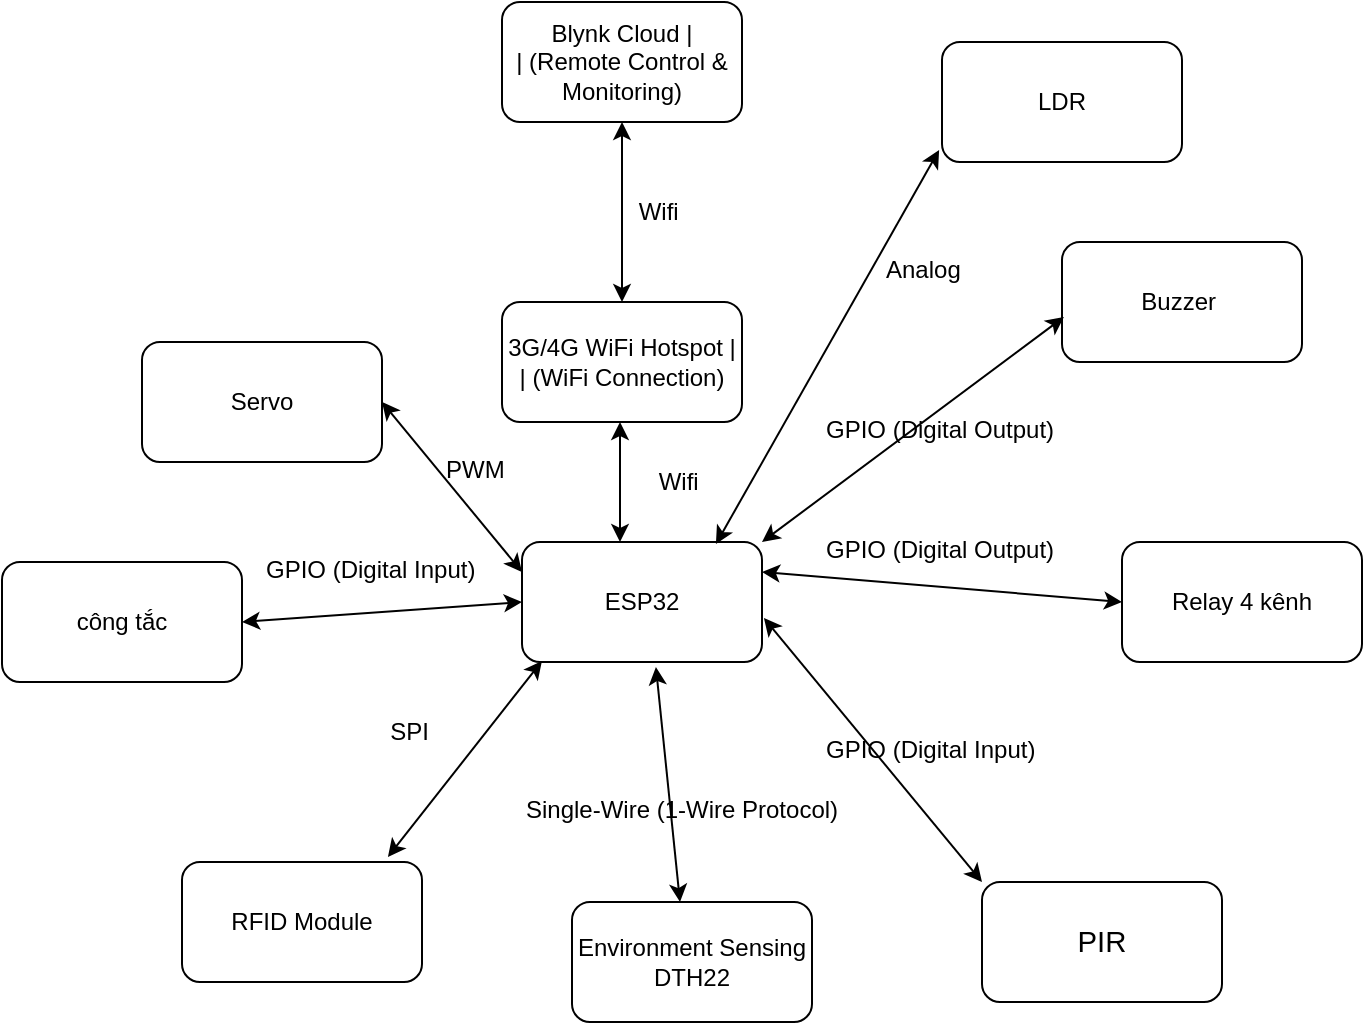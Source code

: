 <mxfile>
    <diagram id="O9zc1JAPMszDNkS3XDc8" name="Page-1">
        <mxGraphModel dx="1002" dy="659" grid="1" gridSize="10" guides="1" tooltips="1" connect="1" arrows="1" fold="1" page="1" pageScale="1" pageWidth="850" pageHeight="1100" math="0" shadow="0">
            <root>
                <mxCell id="0"/>
                <mxCell id="1" parent="0"/>
                <mxCell id="2" value="ESP32" style="rounded=1;whiteSpace=wrap;html=1;" parent="1" vertex="1">
                    <mxGeometry x="280" y="370" width="120" height="60" as="geometry"/>
                </mxCell>
                <mxCell id="3" value="&lt;div&gt;3G/4G WiFi Hotspot        |&lt;br/&gt;|       (WiFi Connection)&lt;/div&gt;" style="rounded=1;whiteSpace=wrap;html=1;" parent="1" vertex="1">
                    <mxGeometry x="270" y="250" width="120" height="60" as="geometry"/>
                </mxCell>
                <mxCell id="4" value="&lt;div&gt;RFID Module&lt;/div&gt;" style="rounded=1;whiteSpace=wrap;html=1;" parent="1" vertex="1">
                    <mxGeometry x="110" y="530" width="120" height="60" as="geometry"/>
                </mxCell>
                <mxCell id="5" value="&lt;div&gt;Blynk Cloud               |&lt;br/&gt;|   (Remote Control &amp;amp; Monitoring)&lt;/div&gt;" style="rounded=1;whiteSpace=wrap;html=1;" parent="1" vertex="1">
                    <mxGeometry x="270" y="100" width="120" height="60" as="geometry"/>
                </mxCell>
                <mxCell id="8" value="&lt;div&gt;SPI&amp;nbsp;&lt;/div&gt;" style="text;html=1;align=center;verticalAlign=middle;resizable=0;points=[];autosize=1;strokeColor=none;fillColor=none;" parent="1" vertex="1">
                    <mxGeometry x="200" y="450" width="50" height="30" as="geometry"/>
                </mxCell>
                <mxCell id="11" value="Wifi&amp;nbsp;" style="text;html=1;align=center;verticalAlign=middle;whiteSpace=wrap;rounded=0;" parent="1" vertex="1">
                    <mxGeometry x="320" y="190" width="60" height="30" as="geometry"/>
                </mxCell>
                <mxCell id="13" value="Wifi&amp;nbsp;" style="text;html=1;align=center;verticalAlign=middle;whiteSpace=wrap;rounded=0;" parent="1" vertex="1">
                    <mxGeometry x="330" y="325" width="60" height="30" as="geometry"/>
                </mxCell>
                <mxCell id="14" value="" style="endArrow=classic;startArrow=classic;html=1;entryX=0.5;entryY=1;entryDx=0;entryDy=0;exitX=0.5;exitY=0;exitDx=0;exitDy=0;" parent="1" edge="1">
                    <mxGeometry width="50" height="50" relative="1" as="geometry">
                        <mxPoint x="329" y="370" as="sourcePoint"/>
                        <mxPoint x="329" y="310" as="targetPoint"/>
                    </mxGeometry>
                </mxCell>
                <mxCell id="15" value="&lt;div&gt;Environment Sensing DTH22&lt;/div&gt;" style="rounded=1;whiteSpace=wrap;html=1;" parent="1" vertex="1">
                    <mxGeometry x="305" y="550" width="120" height="60" as="geometry"/>
                </mxCell>
                <mxCell id="16" value="" style="endArrow=classic;startArrow=classic;html=1;exitX=0.45;exitY=0;exitDx=0;exitDy=0;exitPerimeter=0;entryX=0.558;entryY=1.042;entryDx=0;entryDy=0;entryPerimeter=0;" parent="1" source="15" target="2" edge="1">
                    <mxGeometry width="50" height="50" relative="1" as="geometry">
                        <mxPoint x="320" y="460" as="sourcePoint"/>
                        <mxPoint x="370" y="410" as="targetPoint"/>
                    </mxGeometry>
                </mxCell>
                <mxCell id="17" value="&lt;span id=&quot;docs-internal-guid-bf08e1e7-7fff-56b9-9a18-f6ef462b0949&quot;&gt;&lt;span style=&quot;font-size: 11pt; font-family: Arial, sans-serif; color: rgb(0, 0, 0); background-color: transparent; font-variant-numeric: normal; font-variant-east-asian: normal; font-variant-alternates: normal; font-variant-position: normal; font-variant-emoji: normal; vertical-align: baseline; white-space-collapse: preserve;&quot;&gt;PIR&lt;/span&gt;&lt;/span&gt;" style="rounded=1;whiteSpace=wrap;html=1;" parent="1" vertex="1">
                    <mxGeometry x="510" y="540" width="120" height="60" as="geometry"/>
                </mxCell>
                <mxCell id="18" value="" style="endArrow=classic;startArrow=classic;html=1;exitX=0;exitY=0;exitDx=0;exitDy=0;entryX=1.008;entryY=0.633;entryDx=0;entryDy=0;entryPerimeter=0;" parent="1" source="17" target="2" edge="1">
                    <mxGeometry width="50" height="50" relative="1" as="geometry">
                        <mxPoint x="320" y="460" as="sourcePoint"/>
                        <mxPoint x="370" y="410" as="targetPoint"/>
                    </mxGeometry>
                </mxCell>
                <mxCell id="20" value="Relay 4 kênh" style="rounded=1;whiteSpace=wrap;html=1;" parent="1" vertex="1">
                    <mxGeometry x="580" y="370" width="120" height="60" as="geometry"/>
                </mxCell>
                <mxCell id="21" value="" style="endArrow=classic;startArrow=classic;html=1;exitX=1;exitY=0.25;exitDx=0;exitDy=0;entryX=0;entryY=0.5;entryDx=0;entryDy=0;" parent="1" source="2" target="20" edge="1">
                    <mxGeometry width="50" height="50" relative="1" as="geometry">
                        <mxPoint x="320" y="460" as="sourcePoint"/>
                        <mxPoint x="370" y="410" as="targetPoint"/>
                    </mxGeometry>
                </mxCell>
                <mxCell id="23" value="Servo" style="rounded=1;whiteSpace=wrap;html=1;" parent="1" vertex="1">
                    <mxGeometry x="90" y="270" width="120" height="60" as="geometry"/>
                </mxCell>
                <mxCell id="25" value="công tắc" style="rounded=1;whiteSpace=wrap;html=1;" parent="1" vertex="1">
                    <mxGeometry x="20" y="380" width="120" height="60" as="geometry"/>
                </mxCell>
                <mxCell id="26" value="&lt;div&gt;Buzzer&amp;nbsp;&lt;/div&gt;" style="rounded=1;whiteSpace=wrap;html=1;" parent="1" vertex="1">
                    <mxGeometry x="550" y="220" width="120" height="60" as="geometry"/>
                </mxCell>
                <mxCell id="27" value="" style="endArrow=classic;startArrow=classic;html=1;exitX=1;exitY=0.5;exitDx=0;exitDy=0;entryX=0;entryY=0.25;entryDx=0;entryDy=0;" parent="1" source="23" target="2" edge="1">
                    <mxGeometry width="50" height="50" relative="1" as="geometry">
                        <mxPoint x="320" y="460" as="sourcePoint"/>
                        <mxPoint x="370" y="410" as="targetPoint"/>
                    </mxGeometry>
                </mxCell>
                <mxCell id="28" value="&lt;div&gt;PWM&lt;/div&gt;" style="text;whiteSpace=wrap;html=1;" parent="1" vertex="1">
                    <mxGeometry x="240" y="320" width="60" height="40" as="geometry"/>
                </mxCell>
                <mxCell id="29" value="" style="endArrow=classic;startArrow=classic;html=1;exitX=1;exitY=0.5;exitDx=0;exitDy=0;entryX=0;entryY=0.5;entryDx=0;entryDy=0;" parent="1" source="25" target="2" edge="1">
                    <mxGeometry width="50" height="50" relative="1" as="geometry">
                        <mxPoint x="320" y="460" as="sourcePoint"/>
                        <mxPoint x="370" y="410" as="targetPoint"/>
                    </mxGeometry>
                </mxCell>
                <mxCell id="30" value="&lt;div&gt;GPIO (Digital Input)&lt;/div&gt;" style="text;whiteSpace=wrap;html=1;" parent="1" vertex="1">
                    <mxGeometry x="150" y="370" width="140" height="40" as="geometry"/>
                </mxCell>
                <mxCell id="32" value="" style="endArrow=classic;startArrow=classic;html=1;entryX=0.008;entryY=0.625;entryDx=0;entryDy=0;entryPerimeter=0;exitX=1;exitY=0;exitDx=0;exitDy=0;" parent="1" source="2" target="26" edge="1">
                    <mxGeometry width="50" height="50" relative="1" as="geometry">
                        <mxPoint x="320" y="460" as="sourcePoint"/>
                        <mxPoint x="370" y="410" as="targetPoint"/>
                    </mxGeometry>
                </mxCell>
                <mxCell id="33" value="&lt;div&gt;GPIO (Digital Output)&lt;/div&gt;" style="text;whiteSpace=wrap;html=1;" parent="1" vertex="1">
                    <mxGeometry x="430" y="300" width="150" height="40" as="geometry"/>
                </mxCell>
                <mxCell id="35" value="&lt;div&gt;GPIO (Digital Output)&lt;/div&gt;" style="text;whiteSpace=wrap;html=1;" parent="1" vertex="1">
                    <mxGeometry x="430" y="360" width="150" height="40" as="geometry"/>
                </mxCell>
                <mxCell id="36" value="&lt;div&gt;GPIO (Digital Input)&lt;/div&gt;" style="text;whiteSpace=wrap;html=1;" parent="1" vertex="1">
                    <mxGeometry x="430" y="460" width="140" height="40" as="geometry"/>
                </mxCell>
                <mxCell id="37" value="&lt;div&gt;Single-Wire (1-Wire Protocol)&lt;/div&gt;" style="text;whiteSpace=wrap;html=1;" parent="1" vertex="1">
                    <mxGeometry x="280" y="490" width="190" height="40" as="geometry"/>
                </mxCell>
                <mxCell id="38" value="" style="endArrow=classic;startArrow=classic;html=1;exitX=0.858;exitY=-0.042;exitDx=0;exitDy=0;exitPerimeter=0;entryX=0.083;entryY=0.992;entryDx=0;entryDy=0;entryPerimeter=0;" parent="1" source="4" target="2" edge="1">
                    <mxGeometry width="50" height="50" relative="1" as="geometry">
                        <mxPoint x="320" y="460" as="sourcePoint"/>
                        <mxPoint x="370" y="410" as="targetPoint"/>
                    </mxGeometry>
                </mxCell>
                <mxCell id="39" value="&lt;div&gt;LDR&lt;/div&gt;" style="rounded=1;whiteSpace=wrap;html=1;" parent="1" vertex="1">
                    <mxGeometry x="490" y="120" width="120" height="60" as="geometry"/>
                </mxCell>
                <mxCell id="40" value="" style="endArrow=classic;startArrow=classic;html=1;exitX=-0.012;exitY=0.9;exitDx=0;exitDy=0;exitPerimeter=0;entryX=0.808;entryY=0.017;entryDx=0;entryDy=0;entryPerimeter=0;" parent="1" source="39" target="2" edge="1">
                    <mxGeometry width="50" height="50" relative="1" as="geometry">
                        <mxPoint x="320" y="460" as="sourcePoint"/>
                        <mxPoint x="370" y="410" as="targetPoint"/>
                    </mxGeometry>
                </mxCell>
                <mxCell id="42" value="&lt;div&gt;Analog&lt;/div&gt;" style="text;whiteSpace=wrap;html=1;" parent="1" vertex="1">
                    <mxGeometry x="460" y="220" width="70" height="40" as="geometry"/>
                </mxCell>
                <mxCell id="43" value="" style="endArrow=classic;startArrow=classic;html=1;entryX=0.5;entryY=1;entryDx=0;entryDy=0;exitX=0.5;exitY=0;exitDx=0;exitDy=0;" edge="1" parent="1" source="3" target="5">
                    <mxGeometry width="50" height="50" relative="1" as="geometry">
                        <mxPoint x="400" y="360" as="sourcePoint"/>
                        <mxPoint x="450" y="310" as="targetPoint"/>
                    </mxGeometry>
                </mxCell>
            </root>
        </mxGraphModel>
    </diagram>
</mxfile>